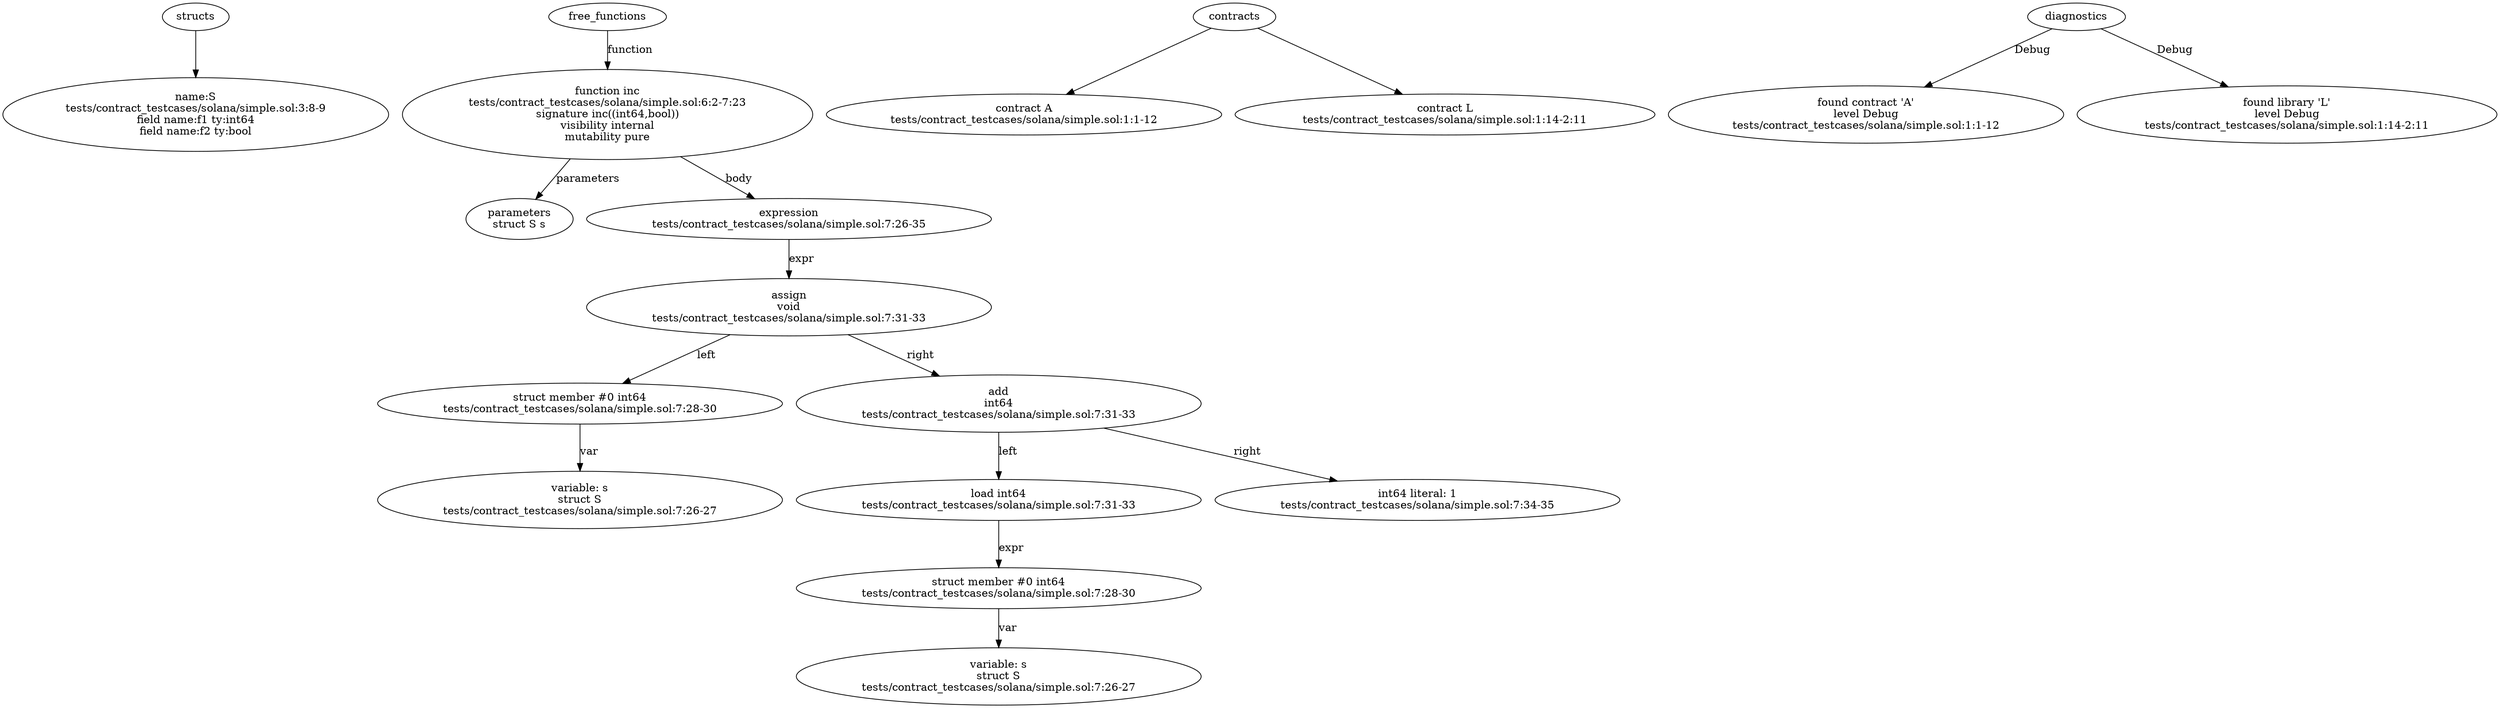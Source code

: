 strict digraph "tests/contract_testcases/solana/simple.sol" {
	S [label="name:S\ntests/contract_testcases/solana/simple.sol:3:8-9\nfield name:f1 ty:int64\nfield name:f2 ty:bool"]
	inc [label="function inc\ntests/contract_testcases/solana/simple.sol:6:2-7:23\nsignature inc((int64,bool))\nvisibility internal\nmutability pure"]
	parameters [label="parameters\nstruct S s"]
	expr [label="expression\ntests/contract_testcases/solana/simple.sol:7:26-35"]
	assign [label="assign\nvoid\ntests/contract_testcases/solana/simple.sol:7:31-33"]
	structmember [label="struct member #0 int64\ntests/contract_testcases/solana/simple.sol:7:28-30"]
	variable [label="variable: s\nstruct S\ntests/contract_testcases/solana/simple.sol:7:26-27"]
	add [label="add\nint64\ntests/contract_testcases/solana/simple.sol:7:31-33"]
	load [label="load int64\ntests/contract_testcases/solana/simple.sol:7:31-33"]
	structmember_11 [label="struct member #0 int64\ntests/contract_testcases/solana/simple.sol:7:28-30"]
	variable_12 [label="variable: s\nstruct S\ntests/contract_testcases/solana/simple.sol:7:26-27"]
	number_literal [label="int64 literal: 1\ntests/contract_testcases/solana/simple.sol:7:34-35"]
	contract [label="contract A\ntests/contract_testcases/solana/simple.sol:1:1-12"]
	contract_16 [label="contract L\ntests/contract_testcases/solana/simple.sol:1:14-2:11"]
	diagnostic [label="found contract 'A'\nlevel Debug\ntests/contract_testcases/solana/simple.sol:1:1-12"]
	diagnostic_19 [label="found library 'L'\nlevel Debug\ntests/contract_testcases/solana/simple.sol:1:14-2:11"]
	structs -> S
	free_functions -> inc [label="function"]
	inc -> parameters [label="parameters"]
	inc -> expr [label="body"]
	expr -> assign [label="expr"]
	assign -> structmember [label="left"]
	structmember -> variable [label="var"]
	assign -> add [label="right"]
	add -> load [label="left"]
	load -> structmember_11 [label="expr"]
	structmember_11 -> variable_12 [label="var"]
	add -> number_literal [label="right"]
	contracts -> contract
	contracts -> contract_16
	diagnostics -> diagnostic [label="Debug"]
	diagnostics -> diagnostic_19 [label="Debug"]
}
